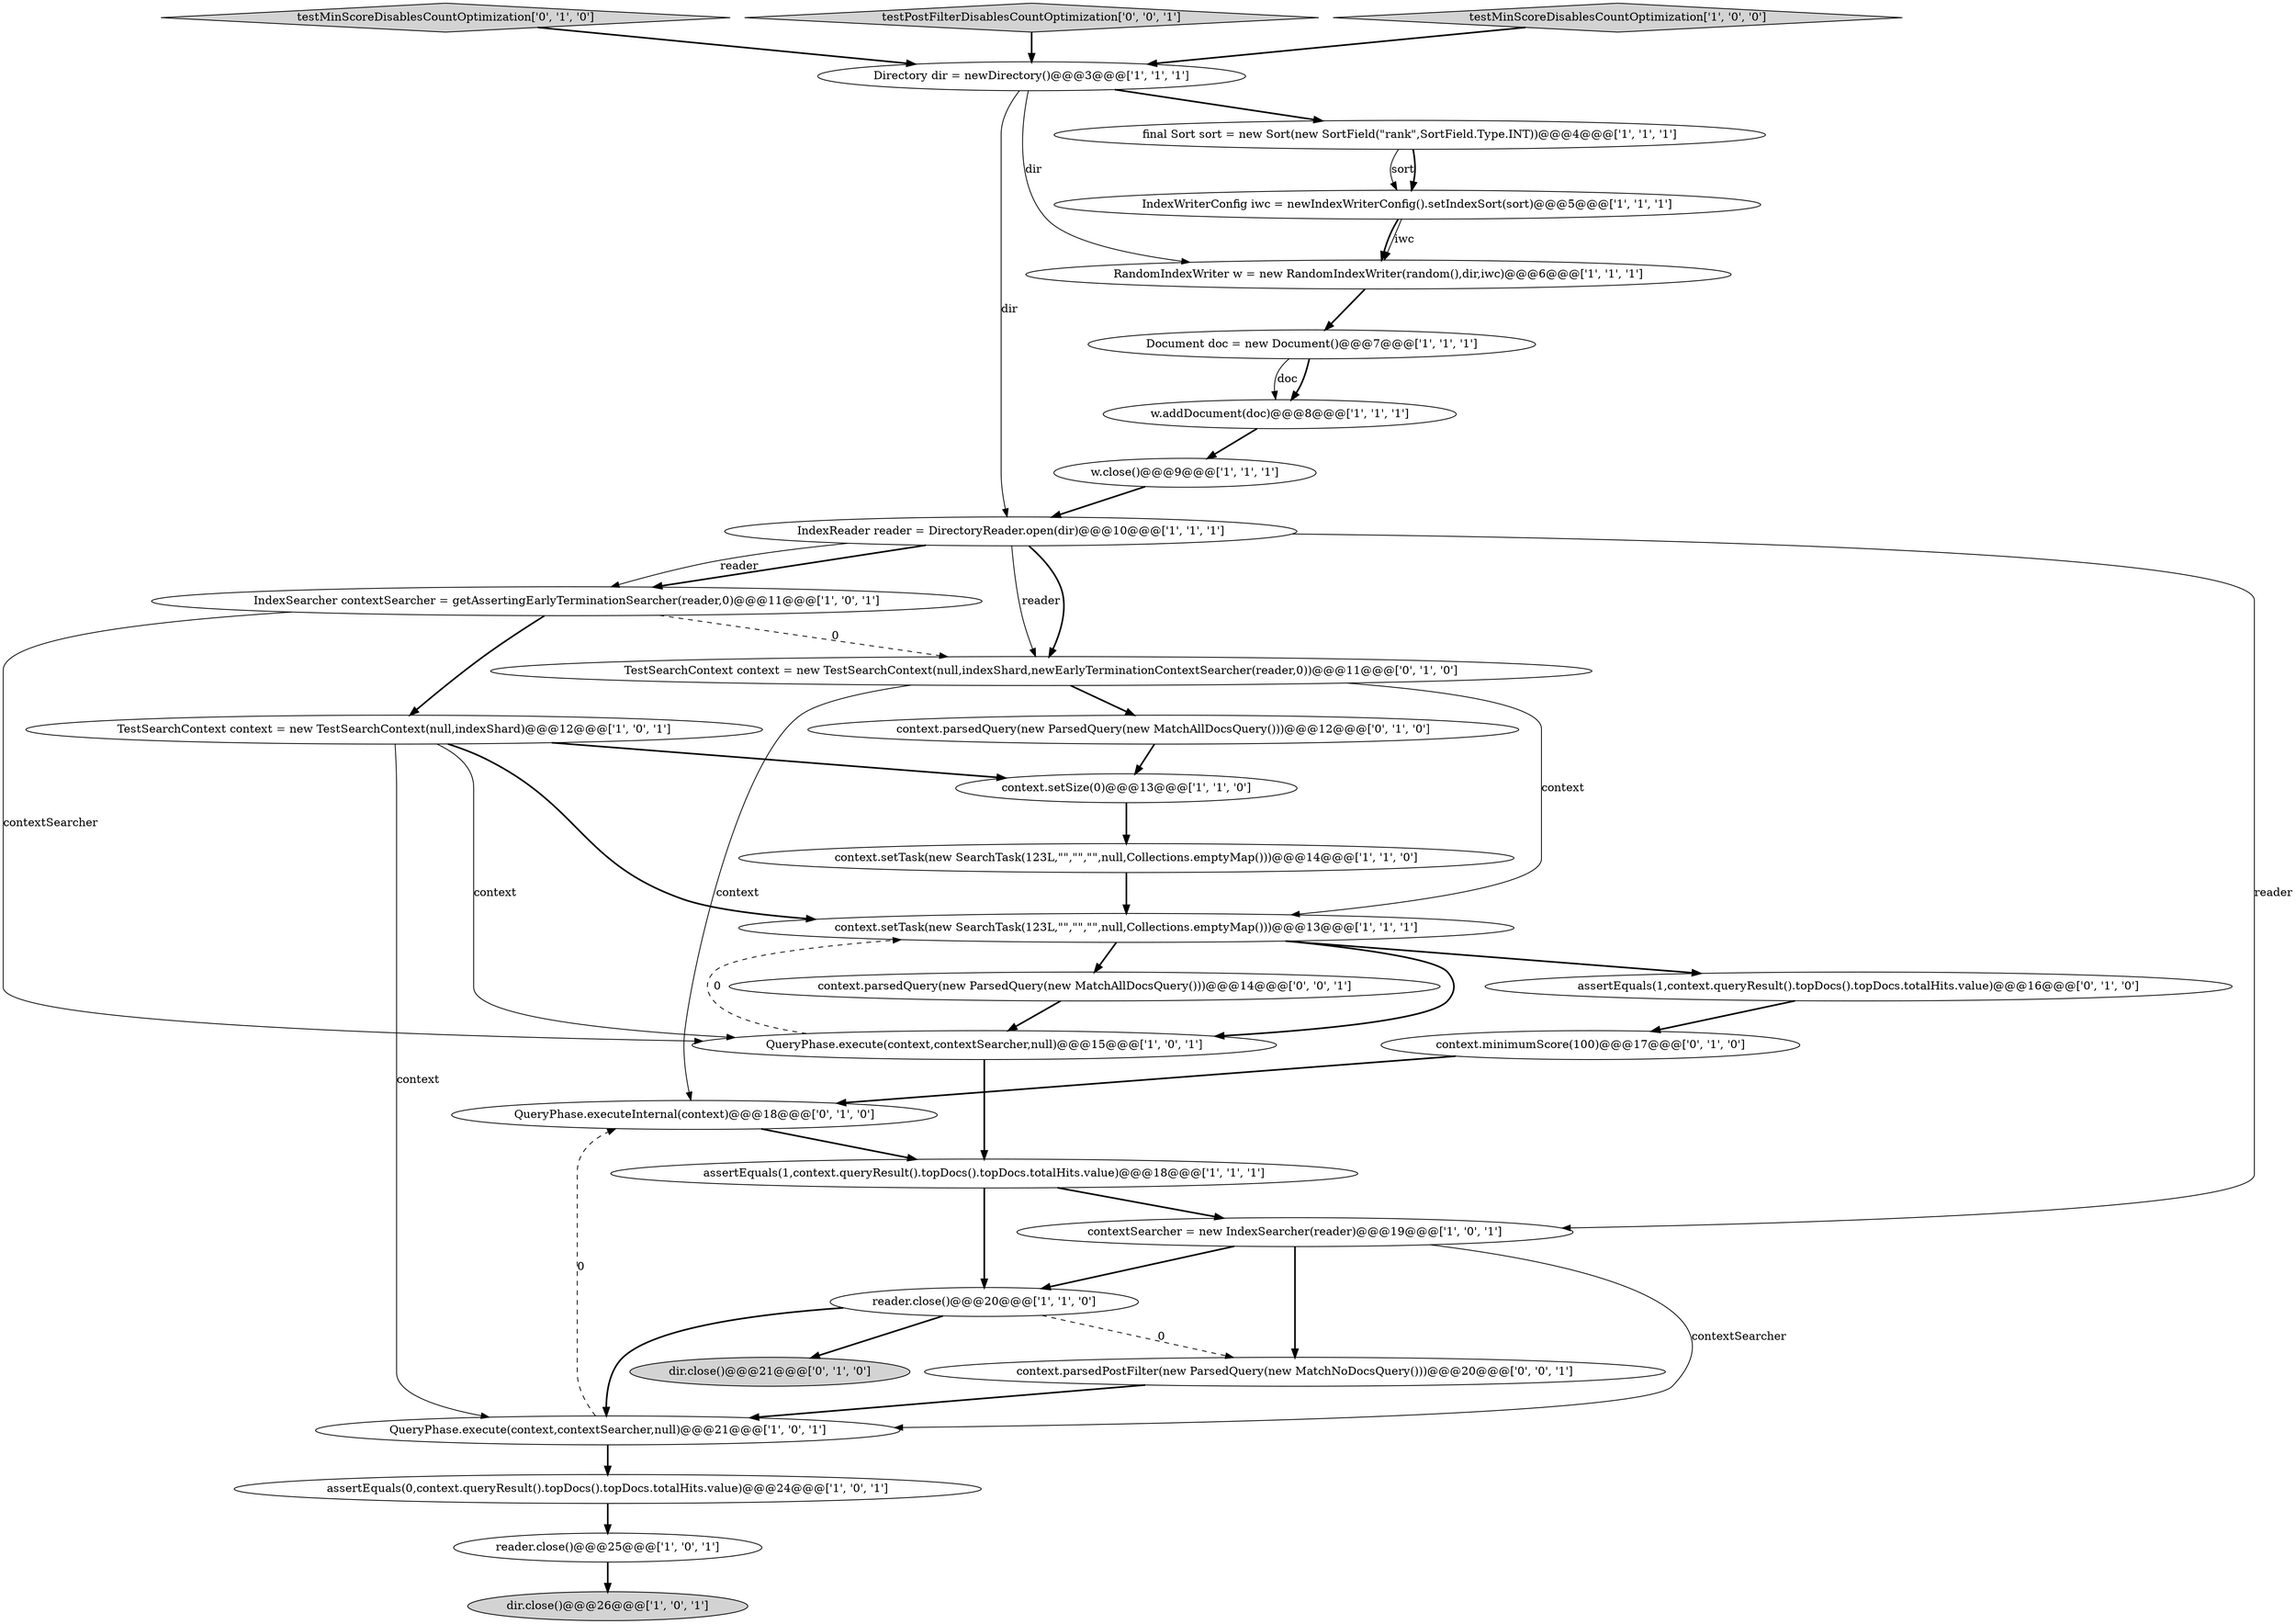 digraph {
24 [style = filled, label = "QueryPhase.executeInternal(context)@@@18@@@['0', '1', '0']", fillcolor = white, shape = ellipse image = "AAA1AAABBB2BBB"];
28 [style = filled, label = "TestSearchContext context = new TestSearchContext(null,indexShard,newEarlyTerminationContextSearcher(reader,0))@@@11@@@['0', '1', '0']", fillcolor = white, shape = ellipse image = "AAA1AAABBB2BBB"];
26 [style = filled, label = "assertEquals(1,context.queryResult().topDocs().topDocs.totalHits.value)@@@16@@@['0', '1', '0']", fillcolor = white, shape = ellipse image = "AAA0AAABBB2BBB"];
31 [style = filled, label = "context.parsedPostFilter(new ParsedQuery(new MatchNoDocsQuery()))@@@20@@@['0', '0', '1']", fillcolor = white, shape = ellipse image = "AAA0AAABBB3BBB"];
27 [style = filled, label = "testMinScoreDisablesCountOptimization['0', '1', '0']", fillcolor = lightgray, shape = diamond image = "AAA0AAABBB2BBB"];
6 [style = filled, label = "IndexReader reader = DirectoryReader.open(dir)@@@10@@@['1', '1', '1']", fillcolor = white, shape = ellipse image = "AAA0AAABBB1BBB"];
8 [style = filled, label = "dir.close()@@@26@@@['1', '0', '1']", fillcolor = lightgray, shape = ellipse image = "AAA0AAABBB1BBB"];
30 [style = filled, label = "testPostFilterDisablesCountOptimization['0', '0', '1']", fillcolor = lightgray, shape = diamond image = "AAA0AAABBB3BBB"];
0 [style = filled, label = "reader.close()@@@25@@@['1', '0', '1']", fillcolor = white, shape = ellipse image = "AAA0AAABBB1BBB"];
12 [style = filled, label = "Document doc = new Document()@@@7@@@['1', '1', '1']", fillcolor = white, shape = ellipse image = "AAA0AAABBB1BBB"];
15 [style = filled, label = "w.addDocument(doc)@@@8@@@['1', '1', '1']", fillcolor = white, shape = ellipse image = "AAA0AAABBB1BBB"];
3 [style = filled, label = "assertEquals(0,context.queryResult().topDocs().topDocs.totalHits.value)@@@24@@@['1', '0', '1']", fillcolor = white, shape = ellipse image = "AAA0AAABBB1BBB"];
7 [style = filled, label = "TestSearchContext context = new TestSearchContext(null,indexShard)@@@12@@@['1', '0', '1']", fillcolor = white, shape = ellipse image = "AAA0AAABBB1BBB"];
10 [style = filled, label = "context.setSize(0)@@@13@@@['1', '1', '0']", fillcolor = white, shape = ellipse image = "AAA0AAABBB1BBB"];
21 [style = filled, label = "assertEquals(1,context.queryResult().topDocs().topDocs.totalHits.value)@@@18@@@['1', '1', '1']", fillcolor = white, shape = ellipse image = "AAA0AAABBB1BBB"];
20 [style = filled, label = "QueryPhase.execute(context,contextSearcher,null)@@@15@@@['1', '0', '1']", fillcolor = white, shape = ellipse image = "AAA0AAABBB1BBB"];
1 [style = filled, label = "IndexWriterConfig iwc = newIndexWriterConfig().setIndexSort(sort)@@@5@@@['1', '1', '1']", fillcolor = white, shape = ellipse image = "AAA0AAABBB1BBB"];
22 [style = filled, label = "context.minimumScore(100)@@@17@@@['0', '1', '0']", fillcolor = white, shape = ellipse image = "AAA0AAABBB2BBB"];
19 [style = filled, label = "Directory dir = newDirectory()@@@3@@@['1', '1', '1']", fillcolor = white, shape = ellipse image = "AAA0AAABBB1BBB"];
4 [style = filled, label = "IndexSearcher contextSearcher = getAssertingEarlyTerminationSearcher(reader,0)@@@11@@@['1', '0', '1']", fillcolor = white, shape = ellipse image = "AAA0AAABBB1BBB"];
5 [style = filled, label = "reader.close()@@@20@@@['1', '1', '0']", fillcolor = white, shape = ellipse image = "AAA0AAABBB1BBB"];
17 [style = filled, label = "contextSearcher = new IndexSearcher(reader)@@@19@@@['1', '0', '1']", fillcolor = white, shape = ellipse image = "AAA0AAABBB1BBB"];
11 [style = filled, label = "context.setTask(new SearchTask(123L,\"\",\"\",\"\",null,Collections.emptyMap()))@@@14@@@['1', '1', '0']", fillcolor = white, shape = ellipse image = "AAA0AAABBB1BBB"];
14 [style = filled, label = "final Sort sort = new Sort(new SortField(\"rank\",SortField.Type.INT))@@@4@@@['1', '1', '1']", fillcolor = white, shape = ellipse image = "AAA0AAABBB1BBB"];
13 [style = filled, label = "RandomIndexWriter w = new RandomIndexWriter(random(),dir,iwc)@@@6@@@['1', '1', '1']", fillcolor = white, shape = ellipse image = "AAA0AAABBB1BBB"];
18 [style = filled, label = "testMinScoreDisablesCountOptimization['1', '0', '0']", fillcolor = lightgray, shape = diamond image = "AAA0AAABBB1BBB"];
29 [style = filled, label = "context.parsedQuery(new ParsedQuery(new MatchAllDocsQuery()))@@@14@@@['0', '0', '1']", fillcolor = white, shape = ellipse image = "AAA0AAABBB3BBB"];
23 [style = filled, label = "context.parsedQuery(new ParsedQuery(new MatchAllDocsQuery()))@@@12@@@['0', '1', '0']", fillcolor = white, shape = ellipse image = "AAA0AAABBB2BBB"];
9 [style = filled, label = "w.close()@@@9@@@['1', '1', '1']", fillcolor = white, shape = ellipse image = "AAA0AAABBB1BBB"];
2 [style = filled, label = "context.setTask(new SearchTask(123L,\"\",\"\",\"\",null,Collections.emptyMap()))@@@13@@@['1', '1', '1']", fillcolor = white, shape = ellipse image = "AAA0AAABBB1BBB"];
25 [style = filled, label = "dir.close()@@@21@@@['0', '1', '0']", fillcolor = lightgray, shape = ellipse image = "AAA0AAABBB2BBB"];
16 [style = filled, label = "QueryPhase.execute(context,contextSearcher,null)@@@21@@@['1', '0', '1']", fillcolor = white, shape = ellipse image = "AAA0AAABBB1BBB"];
24->21 [style = bold, label=""];
26->22 [style = bold, label=""];
6->28 [style = solid, label="reader"];
4->7 [style = bold, label=""];
15->9 [style = bold, label=""];
6->4 [style = bold, label=""];
2->26 [style = bold, label=""];
6->28 [style = bold, label=""];
19->6 [style = solid, label="dir"];
23->10 [style = bold, label=""];
7->10 [style = bold, label=""];
22->24 [style = bold, label=""];
4->28 [style = dashed, label="0"];
20->2 [style = dashed, label="0"];
12->15 [style = bold, label=""];
21->17 [style = bold, label=""];
28->23 [style = bold, label=""];
28->2 [style = solid, label="context"];
10->11 [style = bold, label=""];
0->8 [style = bold, label=""];
17->16 [style = solid, label="contextSearcher"];
5->31 [style = dashed, label="0"];
6->4 [style = solid, label="reader"];
11->2 [style = bold, label=""];
14->1 [style = solid, label="sort"];
9->6 [style = bold, label=""];
14->1 [style = bold, label=""];
4->20 [style = solid, label="contextSearcher"];
20->21 [style = bold, label=""];
7->16 [style = solid, label="context"];
13->12 [style = bold, label=""];
2->29 [style = bold, label=""];
1->13 [style = solid, label="iwc"];
18->19 [style = bold, label=""];
5->25 [style = bold, label=""];
16->3 [style = bold, label=""];
12->15 [style = solid, label="doc"];
2->20 [style = bold, label=""];
3->0 [style = bold, label=""];
21->5 [style = bold, label=""];
7->20 [style = solid, label="context"];
16->24 [style = dashed, label="0"];
27->19 [style = bold, label=""];
19->14 [style = bold, label=""];
19->13 [style = solid, label="dir"];
28->24 [style = solid, label="context"];
30->19 [style = bold, label=""];
5->16 [style = bold, label=""];
17->5 [style = bold, label=""];
31->16 [style = bold, label=""];
6->17 [style = solid, label="reader"];
29->20 [style = bold, label=""];
1->13 [style = bold, label=""];
17->31 [style = bold, label=""];
7->2 [style = bold, label=""];
}
